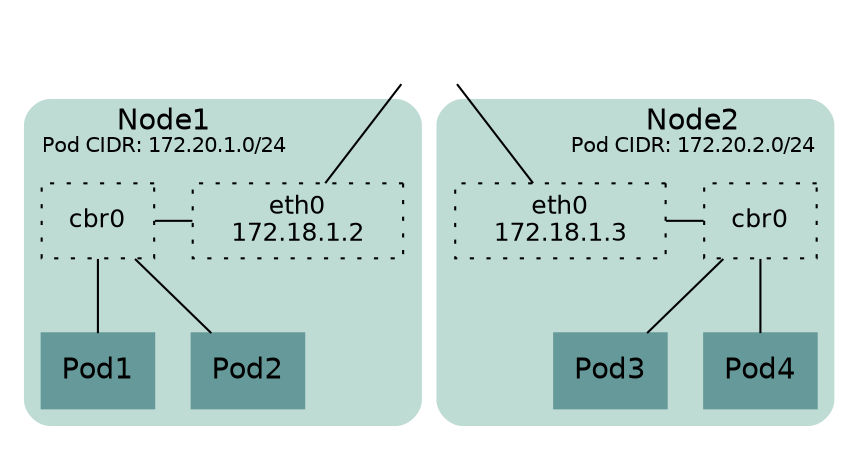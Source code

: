 graph kubernetes {
    node [fontname=helvetica];

    {
        node [shape=plaintext]
        Phys_Network [ id="router" image="router.png" label="" ]
    }

    node [shape=box];

    subgraph cluster_node1 {
        id="node1";
        label=<Node1<BR /><FONT POINT-SIZE="10">Pod CIDR: 172.20.1.0/24</FONT>>
        fontname=helvetica; labeljust=left;
        style="rounded,filled"; color="#BEDBD4";

        node1_eth0 [ id="node1_eth0"
            label=<eth0<br />172.18.1.2>
            fontsize=12 style=dotted
            width=1.4 ]

        subgraph virtual {
            node1_pod1 [id="node1_pod1" label="Pod1" style=filled color="#669999"];
            node1_pod2 [id="node1_pod2" label="Pod2" style=filled color="#669999"];
            Bridge1 [id="node1_bridge" fontsize=12 style=dotted
                    label="cbr0"]
        }

        Bridge1 -- node1_pod2 [id="edge_node1Bridge_node1Pod2"]
        Bridge1 -- node1_pod1 [id="edge_node1Bridge_node1Pod1"]

        {
            rank=same
            Bridge1 -- node1_eth0
        }
    }

    subgraph cluster_node2 {
        id="node2";
        label=<Node2<BR /><FONT POINT-SIZE="10">Pod CIDR: 172.20.2.0/24</FONT>>
        fontname=helvetica; labeljust=right;
        style="rounded,filled"; color="#BEDBD4";

        node2_eth0 [ id="node2_eth0"
            label=<eth0<br />172.18.1.3>
            fontsize=12 style=dotted
            width=1.4 ]

        subgraph virtual {
            node2_pod1 [label="Pod3" style=filled color="#669999"];
            node2_pod2 [label="Pod4" style=filled color="#669999"];
            Bridge2 [id="node2_bridge" fontsize=12 style=dotted
                    label="cbr0"]
        }

        Bridge2 -- node2_pod1
        Bridge2 -- node2_pod2

        {
            rank=same
            node2_eth0 -- Bridge2 // -- node2
        }
    }

    Phys_Network -- node1_eth0
    Phys_Network -- node2_eth0
}
